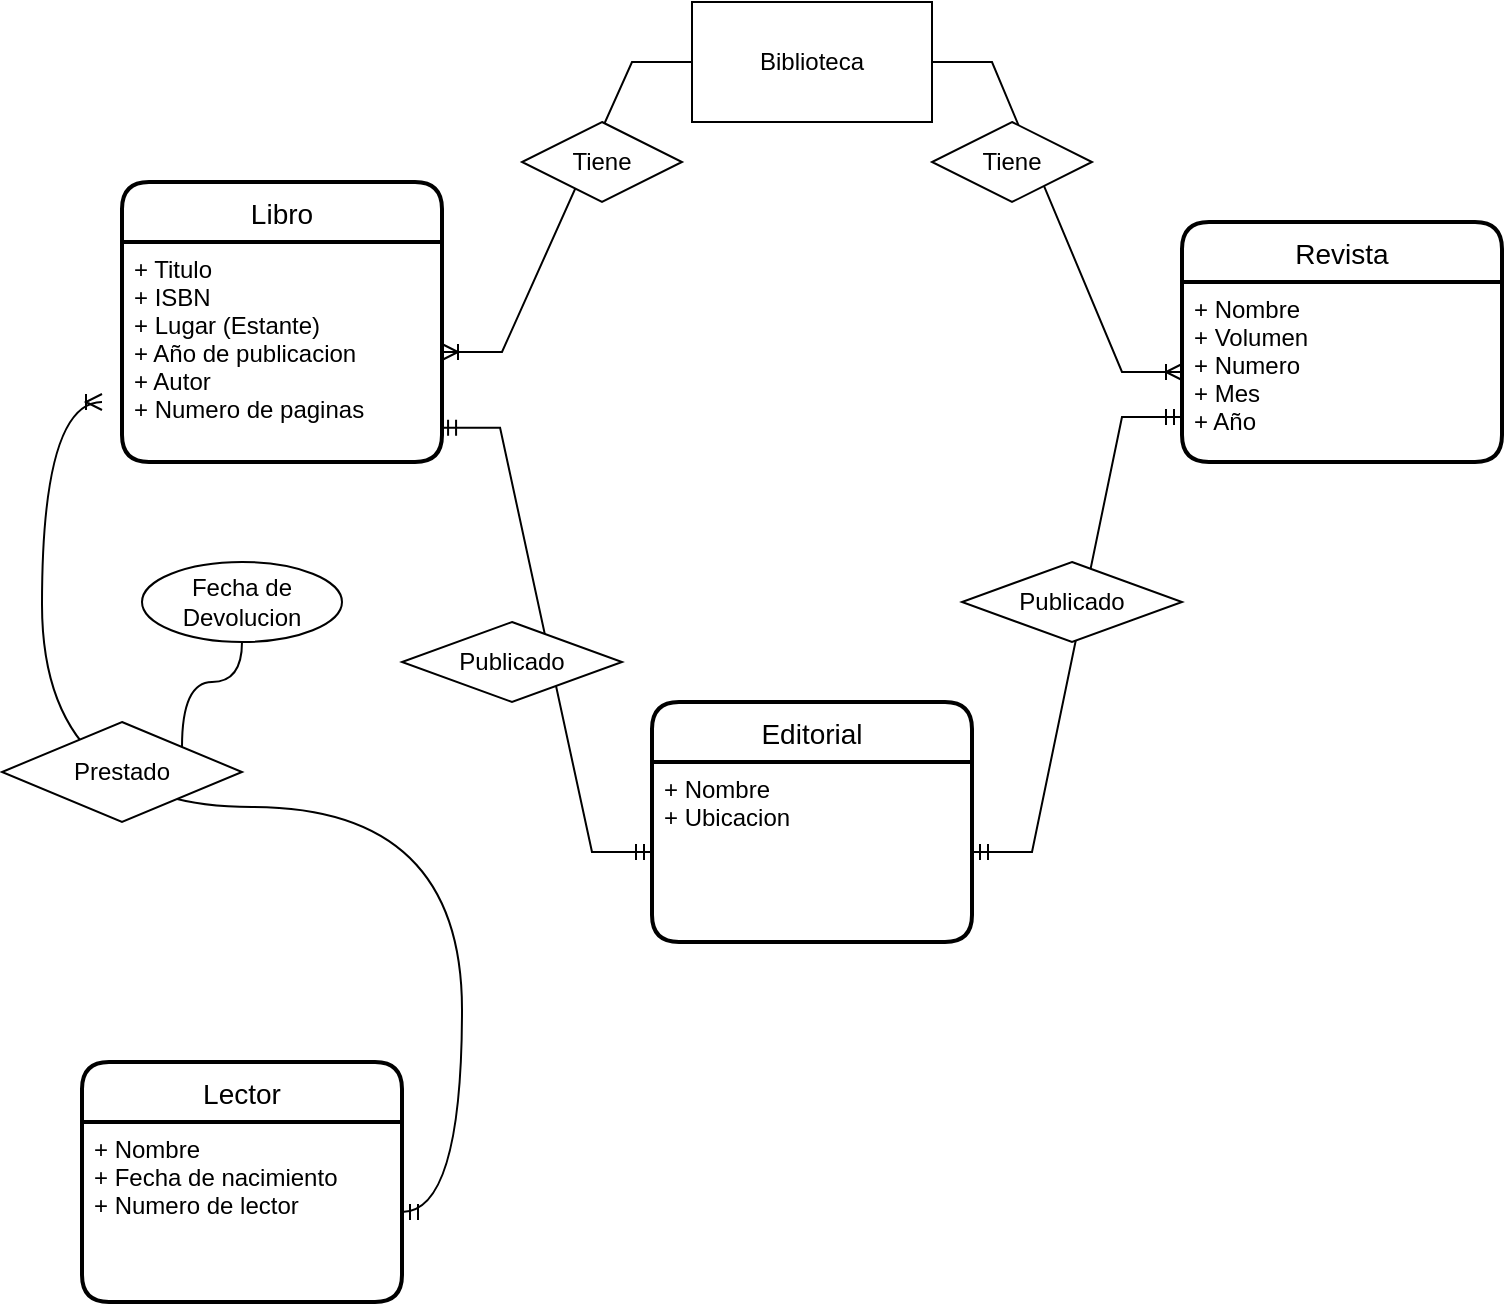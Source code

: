 <mxfile version="16.6.6" type="device"><diagram id="_9AsaX_pk-tJhs-GcR4Y" name="Page-1"><mxGraphModel dx="719" dy="705" grid="1" gridSize="10" guides="1" tooltips="1" connect="1" arrows="1" fold="1" page="1" pageScale="1" pageWidth="850" pageHeight="1100" math="0" shadow="0"><root><mxCell id="0"/><mxCell id="1" parent="0"/><mxCell id="Y7noMSwNbrrLjgW1cVAy-3" value="Biblioteca" style="rounded=0;whiteSpace=wrap;html=1;" vertex="1" parent="1"><mxGeometry x="365" y="140" width="120" height="60" as="geometry"/></mxCell><mxCell id="Y7noMSwNbrrLjgW1cVAy-14" value="Libro" style="swimlane;childLayout=stackLayout;horizontal=1;startSize=30;horizontalStack=0;rounded=1;fontSize=14;fontStyle=0;strokeWidth=2;resizeParent=0;resizeLast=1;shadow=0;dashed=0;align=center;" vertex="1" parent="1"><mxGeometry x="80" y="230" width="160" height="140" as="geometry"/></mxCell><mxCell id="Y7noMSwNbrrLjgW1cVAy-15" value="+ Titulo&#xA;+ ISBN&#xA;+ Lugar (Estante)&#xA;+ Año de publicacion&#xA;+ Autor&#xA;+ Numero de paginas&#xA;&#xA;&#xA;&#xA;" style="align=left;strokeColor=none;fillColor=none;spacingLeft=4;fontSize=12;verticalAlign=top;resizable=0;rotatable=0;part=1;" vertex="1" parent="Y7noMSwNbrrLjgW1cVAy-14"><mxGeometry y="30" width="160" height="110" as="geometry"/></mxCell><mxCell id="Y7noMSwNbrrLjgW1cVAy-18" value="Revista" style="swimlane;childLayout=stackLayout;horizontal=1;startSize=30;horizontalStack=0;rounded=1;fontSize=14;fontStyle=0;strokeWidth=2;resizeParent=0;resizeLast=1;shadow=0;dashed=0;align=center;" vertex="1" parent="1"><mxGeometry x="610" y="250" width="160" height="120" as="geometry"/></mxCell><mxCell id="Y7noMSwNbrrLjgW1cVAy-19" value="+ Nombre&#xA;+ Volumen&#xA;+ Numero&#xA;+ Mes&#xA;+ Año" style="align=left;strokeColor=none;fillColor=none;spacingLeft=4;fontSize=12;verticalAlign=top;resizable=0;rotatable=0;part=1;" vertex="1" parent="Y7noMSwNbrrLjgW1cVAy-18"><mxGeometry y="30" width="160" height="90" as="geometry"/></mxCell><mxCell id="Y7noMSwNbrrLjgW1cVAy-26" value="" style="edgeStyle=entityRelationEdgeStyle;fontSize=12;html=1;endArrow=ERoneToMany;rounded=0;" edge="1" parent="1" source="Y7noMSwNbrrLjgW1cVAy-3" target="Y7noMSwNbrrLjgW1cVAy-15"><mxGeometry width="100" height="100" relative="1" as="geometry"><mxPoint x="370" y="340" as="sourcePoint"/><mxPoint x="470" y="240" as="targetPoint"/></mxGeometry></mxCell><mxCell id="Y7noMSwNbrrLjgW1cVAy-11" value="Tiene" style="rhombus;whiteSpace=wrap;html=1;" vertex="1" parent="1"><mxGeometry x="280" y="200" width="80" height="40" as="geometry"/></mxCell><mxCell id="Y7noMSwNbrrLjgW1cVAy-27" value="" style="edgeStyle=entityRelationEdgeStyle;fontSize=12;html=1;endArrow=ERoneToMany;rounded=0;" edge="1" parent="1" source="Y7noMSwNbrrLjgW1cVAy-3" target="Y7noMSwNbrrLjgW1cVAy-19"><mxGeometry width="100" height="100" relative="1" as="geometry"><mxPoint x="375" y="350" as="sourcePoint"/><mxPoint x="475" y="250" as="targetPoint"/></mxGeometry></mxCell><mxCell id="Y7noMSwNbrrLjgW1cVAy-12" value="Tiene" style="rhombus;whiteSpace=wrap;html=1;" vertex="1" parent="1"><mxGeometry x="485" y="200" width="80" height="40" as="geometry"/></mxCell><mxCell id="Y7noMSwNbrrLjgW1cVAy-28" value="Editorial" style="swimlane;childLayout=stackLayout;horizontal=1;startSize=30;horizontalStack=0;rounded=1;fontSize=14;fontStyle=0;strokeWidth=2;resizeParent=0;resizeLast=1;shadow=0;dashed=0;align=center;" vertex="1" parent="1"><mxGeometry x="345" y="490" width="160" height="120" as="geometry"/></mxCell><mxCell id="Y7noMSwNbrrLjgW1cVAy-29" value="+ Nombre&#xA;+ Ubicacion&#xA;" style="align=left;strokeColor=none;fillColor=none;spacingLeft=4;fontSize=12;verticalAlign=top;resizable=0;rotatable=0;part=1;" vertex="1" parent="Y7noMSwNbrrLjgW1cVAy-28"><mxGeometry y="30" width="160" height="90" as="geometry"/></mxCell><mxCell id="Y7noMSwNbrrLjgW1cVAy-31" value="" style="edgeStyle=entityRelationEdgeStyle;fontSize=12;html=1;endArrow=ERmandOne;startArrow=ERmandOne;rounded=0;entryX=0.994;entryY=0.844;entryDx=0;entryDy=0;entryPerimeter=0;" edge="1" parent="1" source="Y7noMSwNbrrLjgW1cVAy-29" target="Y7noMSwNbrrLjgW1cVAy-15"><mxGeometry width="100" height="100" relative="1" as="geometry"><mxPoint x="165" y="510" as="sourcePoint"/><mxPoint x="265" y="410" as="targetPoint"/></mxGeometry></mxCell><mxCell id="Y7noMSwNbrrLjgW1cVAy-32" value="" style="edgeStyle=entityRelationEdgeStyle;fontSize=12;html=1;endArrow=ERmandOne;startArrow=ERmandOne;rounded=0;entryX=0;entryY=0.75;entryDx=0;entryDy=0;" edge="1" parent="1" source="Y7noMSwNbrrLjgW1cVAy-29" target="Y7noMSwNbrrLjgW1cVAy-19"><mxGeometry width="100" height="100" relative="1" as="geometry"><mxPoint x="505" y="500" as="sourcePoint"/><mxPoint x="605" y="400" as="targetPoint"/></mxGeometry></mxCell><mxCell id="Y7noMSwNbrrLjgW1cVAy-33" value="Publicado" style="shape=rhombus;perimeter=rhombusPerimeter;whiteSpace=wrap;html=1;align=center;" vertex="1" parent="1"><mxGeometry x="500" y="420" width="110" height="40" as="geometry"/></mxCell><mxCell id="Y7noMSwNbrrLjgW1cVAy-34" style="edgeStyle=orthogonalEdgeStyle;rounded=0;orthogonalLoop=1;jettySize=auto;html=1;exitX=0.5;exitY=1;exitDx=0;exitDy=0;" edge="1" parent="1" source="Y7noMSwNbrrLjgW1cVAy-33" target="Y7noMSwNbrrLjgW1cVAy-33"><mxGeometry relative="1" as="geometry"/></mxCell><mxCell id="Y7noMSwNbrrLjgW1cVAy-35" value="Publicado" style="shape=rhombus;perimeter=rhombusPerimeter;whiteSpace=wrap;html=1;align=center;" vertex="1" parent="1"><mxGeometry x="220" y="450" width="110" height="40" as="geometry"/></mxCell><mxCell id="Y7noMSwNbrrLjgW1cVAy-36" value="Lector" style="swimlane;childLayout=stackLayout;horizontal=1;startSize=30;horizontalStack=0;rounded=1;fontSize=14;fontStyle=0;strokeWidth=2;resizeParent=0;resizeLast=1;shadow=0;dashed=0;align=center;" vertex="1" parent="1"><mxGeometry x="60" y="670" width="160" height="120" as="geometry"/></mxCell><mxCell id="Y7noMSwNbrrLjgW1cVAy-37" value="+ Nombre&#xA;+ Fecha de nacimiento&#xA;+ Numero de lector&#xA;" style="align=left;strokeColor=none;fillColor=none;spacingLeft=4;fontSize=12;verticalAlign=top;resizable=0;rotatable=0;part=1;" vertex="1" parent="Y7noMSwNbrrLjgW1cVAy-36"><mxGeometry y="30" width="160" height="90" as="geometry"/></mxCell><mxCell id="Y7noMSwNbrrLjgW1cVAy-52" value="" style="edgeStyle=entityRelationEdgeStyle;fontSize=12;html=1;endArrow=ERoneToMany;startArrow=ERmandOne;curved=1;" edge="1" parent="1" source="Y7noMSwNbrrLjgW1cVAy-37"><mxGeometry width="100" height="100" relative="1" as="geometry"><mxPoint x="30" y="640" as="sourcePoint"/><mxPoint x="70" y="340" as="targetPoint"/></mxGeometry></mxCell><mxCell id="Y7noMSwNbrrLjgW1cVAy-44" value="Prestado" style="shape=rhombus;perimeter=rhombusPerimeter;whiteSpace=wrap;html=1;align=center;" vertex="1" parent="1"><mxGeometry x="20" y="500" width="120" height="50" as="geometry"/></mxCell><mxCell id="Y7noMSwNbrrLjgW1cVAy-56" style="edgeStyle=orthogonalEdgeStyle;curved=1;orthogonalLoop=1;jettySize=auto;html=1;entryX=1;entryY=0;entryDx=0;entryDy=0;endArrow=none;endFill=0;" edge="1" parent="1" source="Y7noMSwNbrrLjgW1cVAy-55" target="Y7noMSwNbrrLjgW1cVAy-44"><mxGeometry relative="1" as="geometry"/></mxCell><mxCell id="Y7noMSwNbrrLjgW1cVAy-55" value="Fecha de Devolucion" style="ellipse;whiteSpace=wrap;html=1;align=center;" vertex="1" parent="1"><mxGeometry x="90" y="420" width="100" height="40" as="geometry"/></mxCell></root></mxGraphModel></diagram></mxfile>